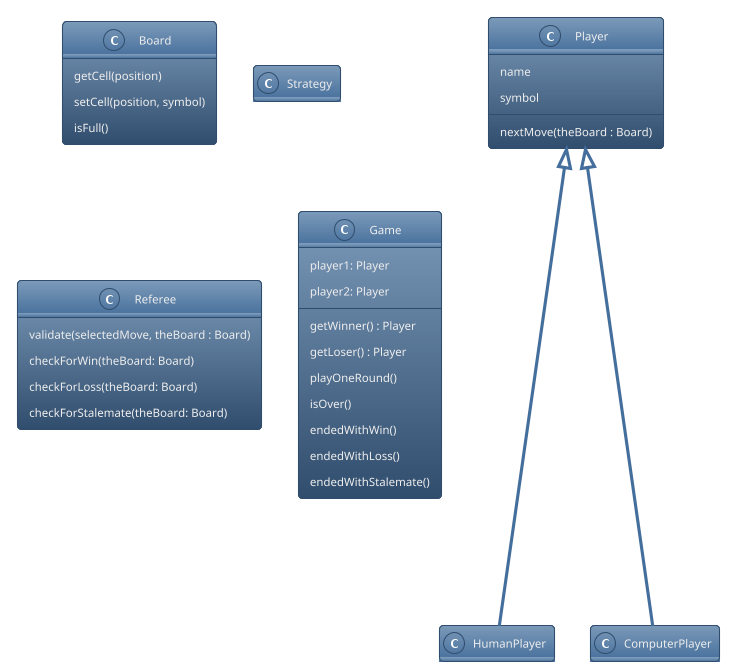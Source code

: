 'PlantUML class diagram for the Tic Tac Toe Game.'

@startuml
!theme spacelab
hide empty members

class Player {
    name
    symbol

    nextMove(theBoard : Board)
}

class Board {
    getCell(position)
    setCell(position, symbol)
    isFull()
}

class Strategy {

}

class Referee {
    validate(selectedMove, theBoard : Board)
    checkForWin(theBoard: Board)
    checkForLoss(theBoard: Board)
    checkForStalemate(theBoard: Board)
}

class Game {
    player1: Player
    player2: Player

    getWinner() : Player
    getLoser() : Player
    playOneRound()
    isOver()
    endedWithWin()
    endedWithLoss()
    endedWithStalemate()
}

Player <|---- HumanPlayer
Player <|---- ComputerPlayer

@enduml
